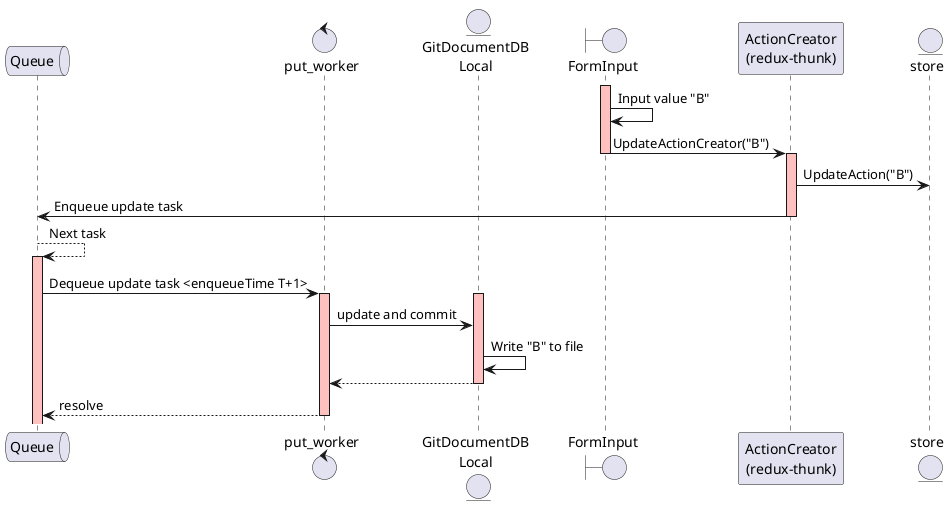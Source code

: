 @startuml
queue Queue
control put_worker
entity "GitDocumentDB\nLocal" as LocalDB
boundary FormInput
participant "ActionCreator\n(redux-thunk)" as ActionCreator
entity store

activate FormInput #ffc0c0
FormInput -> FormInput: Input value "B"
FormInput -> ActionCreator: UpdateActionCreator("B")
deactivate FormInput

activate ActionCreator #ffc0c0
ActionCreator -> store: UpdateAction("B")

ActionCreator -> Queue: Enqueue update task


deactivate ActionCreator

Queue --> Queue : Next task

activate Queue #ffc0c0

Queue -> put_worker: Dequeue update task <enqueueTime T+1>
activate put_worker #ffc0c0
activate LocalDB #ffc0c0
put_worker -> LocalDB: update and commit 
LocalDB -> LocalDB: Write "B" to file
LocalDB --> put_worker
deactivate LocalDB
put_worker --> Queue: resolve

deactivate put_worker

@enduml